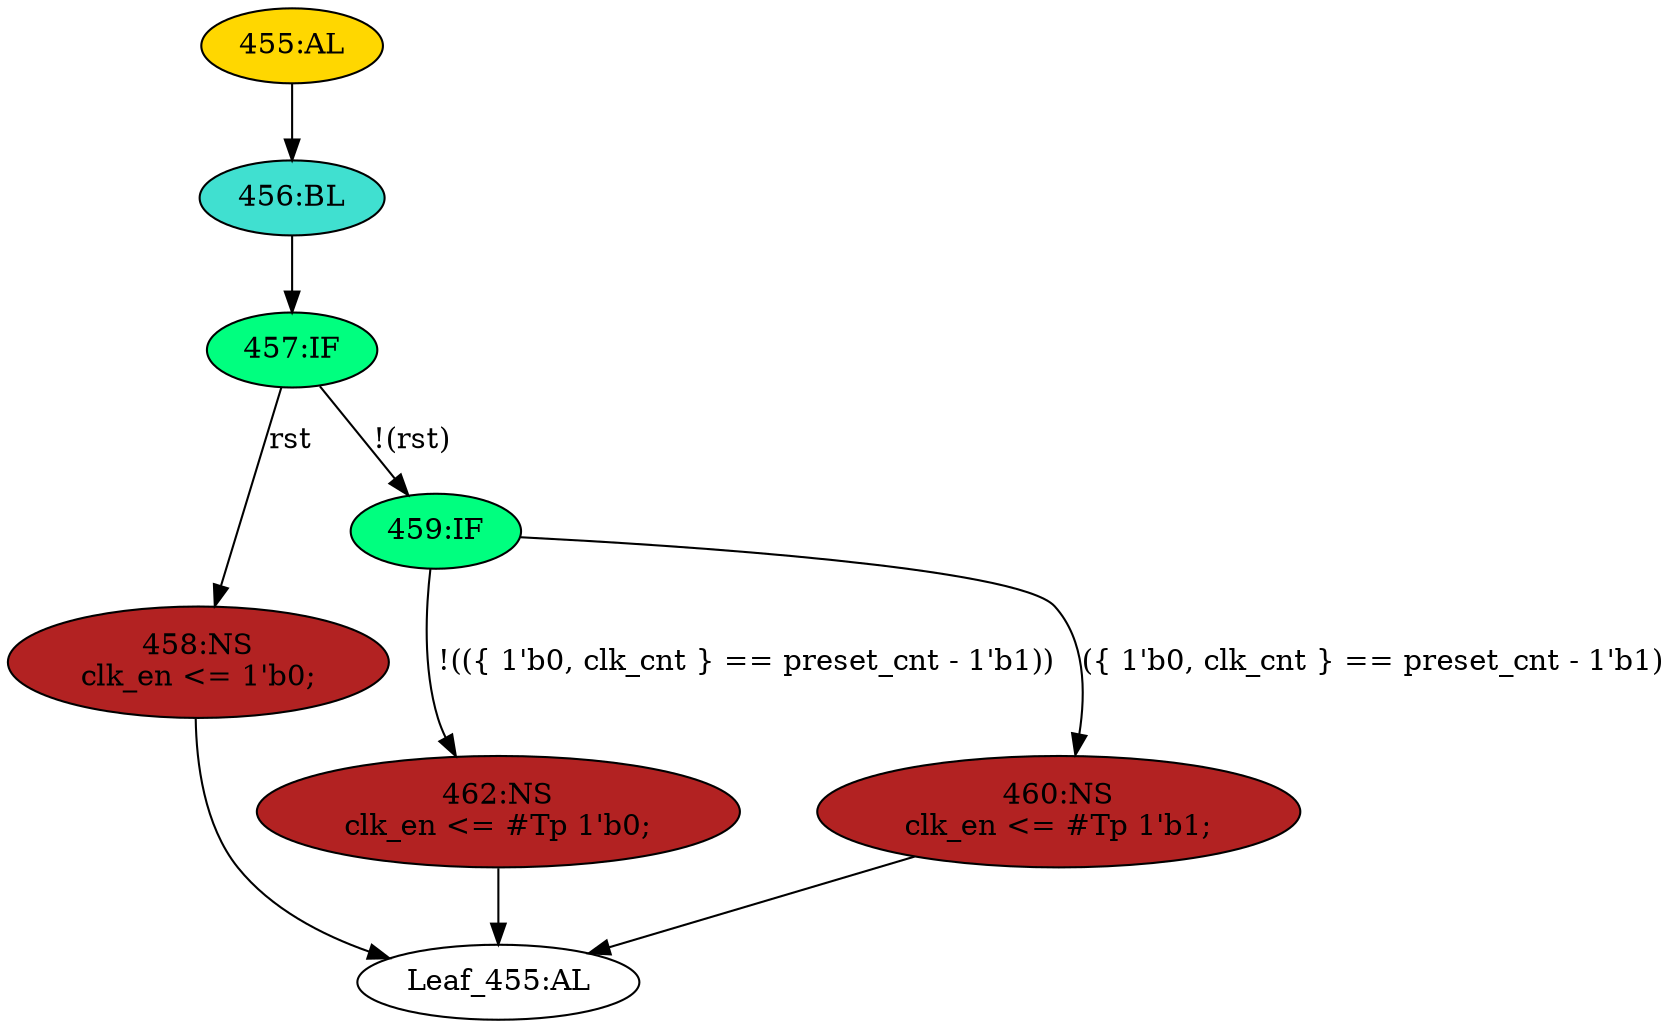 strict digraph "" {
	node [label="\N"];
	"462:NS"	 [ast="<pyverilog.vparser.ast.NonblockingSubstitution object at 0x7f2998c0c810>",
		fillcolor=firebrick,
		label="462:NS
clk_en <= #Tp 1'b0;",
		statements="[<pyverilog.vparser.ast.NonblockingSubstitution object at 0x7f2998c0c810>]",
		style=filled,
		typ=NonblockingSubstitution];
	"Leaf_455:AL"	 [def_var="['clk_en']",
		label="Leaf_455:AL"];
	"462:NS" -> "Leaf_455:AL"	 [cond="[]",
		lineno=None];
	"460:NS"	 [ast="<pyverilog.vparser.ast.NonblockingSubstitution object at 0x7f2998c0cbd0>",
		fillcolor=firebrick,
		label="460:NS
clk_en <= #Tp 1'b1;",
		statements="[<pyverilog.vparser.ast.NonblockingSubstitution object at 0x7f2998c0cbd0>]",
		style=filled,
		typ=NonblockingSubstitution];
	"460:NS" -> "Leaf_455:AL"	 [cond="[]",
		lineno=None];
	"458:NS"	 [ast="<pyverilog.vparser.ast.NonblockingSubstitution object at 0x7f2998c0cd90>",
		fillcolor=firebrick,
		label="458:NS
clk_en <= 1'b0;",
		statements="[<pyverilog.vparser.ast.NonblockingSubstitution object at 0x7f2998c0cd90>]",
		style=filled,
		typ=NonblockingSubstitution];
	"458:NS" -> "Leaf_455:AL"	 [cond="[]",
		lineno=None];
	"456:BL"	 [ast="<pyverilog.vparser.ast.Block object at 0x7f2998c0ced0>",
		fillcolor=turquoise,
		label="456:BL",
		statements="[]",
		style=filled,
		typ=Block];
	"457:IF"	 [ast="<pyverilog.vparser.ast.IfStatement object at 0x7f2998c0cf10>",
		fillcolor=springgreen,
		label="457:IF",
		statements="[]",
		style=filled,
		typ=IfStatement];
	"456:BL" -> "457:IF"	 [cond="[]",
		lineno=None];
	"459:IF"	 [ast="<pyverilog.vparser.ast.IfStatement object at 0x7f2998c0cf90>",
		fillcolor=springgreen,
		label="459:IF",
		statements="[]",
		style=filled,
		typ=IfStatement];
	"459:IF" -> "462:NS"	 [cond="['clk_cnt', 'preset_cnt']",
		label="!(({ 1'b0, clk_cnt } == preset_cnt - 1'b1))",
		lineno=459];
	"459:IF" -> "460:NS"	 [cond="['clk_cnt', 'preset_cnt']",
		label="({ 1'b0, clk_cnt } == preset_cnt - 1'b1)",
		lineno=459];
	"455:AL"	 [ast="<pyverilog.vparser.ast.Always object at 0x7f2998c12250>",
		clk_sens=True,
		fillcolor=gold,
		label="455:AL",
		sens="['clk', 'rst']",
		statements="[]",
		style=filled,
		typ=Always,
		use_var="['rst', 'clk_cnt', 'preset_cnt']"];
	"455:AL" -> "456:BL"	 [cond="[]",
		lineno=None];
	"457:IF" -> "458:NS"	 [cond="['rst']",
		label=rst,
		lineno=457];
	"457:IF" -> "459:IF"	 [cond="['rst']",
		label="!(rst)",
		lineno=457];
}
